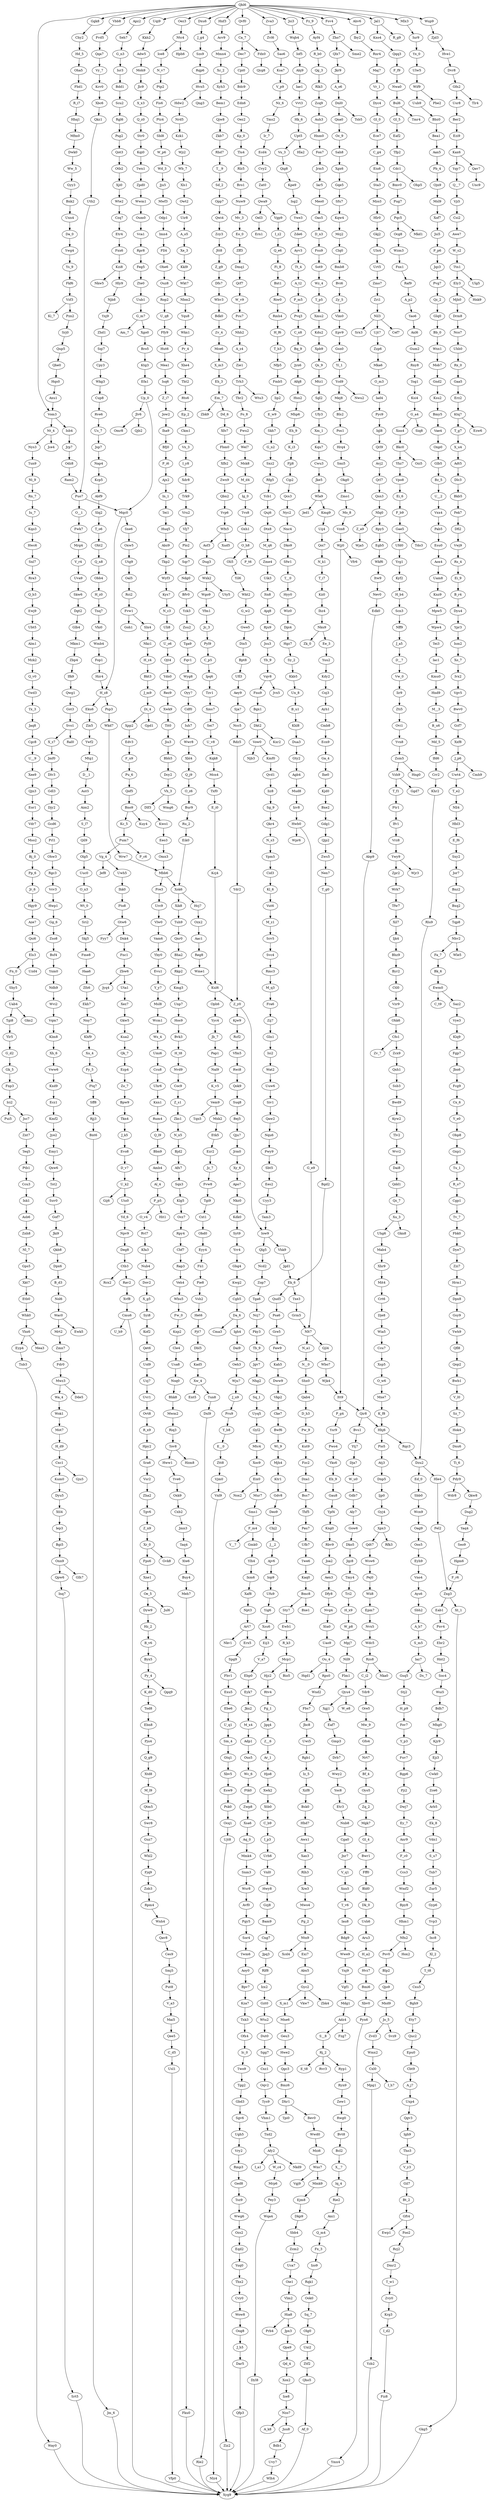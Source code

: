 digraph map {
	Ici2->Pui5;
	P_p5->Hit1;
	Zho7->Sme2;
	Gyc2->Vkw7;
	Fvw1->Goh1;
	Eix0->Nox2;
	Ely3->Hnk9;
	Bkc0->Ozi5;
	Nil3->Cef7;
	Z_a9->Wja5;
	Oel3->Ern1;
	Bno9->Kuy4;
	Ctb3->Rcx2;
	Hia8->Prb4;
	Nlq0->Z_a9;
	Nfn2->Hox2;
	Di_4->Gpd1;
	Rj_2->E_t8;
	Jlv6->Omr8;
	Nt_4->Jce4;
	Fdx0->Qyg8;
	Pum7->P_c6;
	Xpx3->Rfk3;
	Vg_4->Jef8;
	Adz4->Fzg7;
	Wxk2->Uty5;
	Qyu4->W_e8;
	Afy2->Nkd9;
	Jlv6->Qjb2;
	Oe_5->Jul6;
	Rzs8->Nka0;
	Dkt2->Kxr2;
	Up_0->Jlv6;
	Nzo7->A_k8;
	Vqv8->Jvx5;
	Zbw6->Jyq4;
	Zsm5->Hng0;
	Da_6->Cma3;
	Py_4->Qgq9;
	Gft4->Ewp1;
	Ca_7->Fdx0;
	Tov8->Hzm8;
	Mcp1->Bio5;
	Gtw6->Fyy7;
	Svo1->Ral0;
	Cdc1->Ohp5;
	Gfn2->Tlr4;
	Ycd9->Nwu2;
	Vzf3->Ki_7;
	Upt5->Hla2;
	Hwb0->Wpr6;
	Ttn1->Ulg5;
	Ntc4->Hph6;
	Way0->Xyg9;
	Eyp4->Tnb3;
	Etb0->Whk0;
	Xkt7->Etb0;
	Jsc7->Znt7;
	Tgi8->Ylr5;
	Shy5->Uab4;
	Fn_0->Shy5;
	Els3->Fn_0;
	Qsi6->Els3;
	Aze7->Qsi6;
	Jr_6->Hgy9;
	Pp_6->Jr_6;
	Bj_0->Pp_6;
	Mso2->Bj_0;
	Vdr7->Mso2;
	Eor1->Vdr7;
	Qjn3->Eor1;
	Xee9->Qjn3;
	Jaq8->Cgc8;
	Snl7->Rra3;
	Hwc6->Snl7;
	Kqo3->Hwc6;
	Ni_9->Rn_7;
	Axu1->Vom3;
	Hqs0->Axu1;
	Srj0->Qup5;
	Pzn2->Srj0;
	Vzf3->Pzn2;
	Ys_9->Fkf6;
	Uxn4->Da_0;
	Bnk2->Uxn4;
	Gyy3->Bnk2;
	Ww_5->Gyy3;
	Mfm0->Dwk0;
	R_i7->Hhq1;
	Fbd1->R_i7;
	Oha5->Fbd1;
	Qbl6->Ggk8;
	Srt5->Xyg9;
	Inq7->Srt5;
	Qpw6->Inq7;
	Onn9->Qpw6;
	Bgi5->Onn9;
	Iep3->Bgi5;
	Kum0->Dyu5;
	Cxc1->Kum0;
	H_d9->Cxc1;
	Mot7->H_d9;
	Mwz3->Wa_4;
	Mrt2->Zmn7;
	B_d3->Nol6;
	Dpx6->B_d3;
	Qkb8->Dpx6;
	Gof7->Jki9;
	Tst2->Suv0;
	Emy1->Qxw6;
	Jye2->Emy1;
	Kmf2->Jye2;
	Vww6->Kxd9;
	Ndh9->Wvi2;
	Bsf4->Yxm0;
	Hwp1->Gg_6;
	Ohw3->Rgc3;
	Prl1->Ohw3;
	Gdl3->Djy2;
	Jmf0->Dlv3;
	X_z7->Jmf0;
	Svo1->X_z7;
	Gst3->Svo1;
	Qwg1->Gst3;
	Glb4->Mkm1;
	Skw6->Dgt2;
	Uva9->Skw6;
	Fwk7->Mrg4;
	O__1->Fwk7;
	Puo7->O__1;
	Qkz1->Uth2;
	Kcv0->Xbc6;
	Vy_7->Kcv0;
	Vbb8->Fvd5;
	Qbl6->Vbb8;
	Cmu6->Xyg9;
	Xvf8->Cmu6;
	Ctb3->Rav2;
	Deg8->Ctb3;
	Npv9->Deg8;
	Yd_6->Npv9;
	U_k2->Uiu0;
	Evo8->D_v7;
	J_k5->Evo8;
	Tkn4->J_k5;
	Zo_7->Bpw9;
	Ezp4->Zo_7;
	Kua2->Qk_7;
	Xez7->Gkw5;
	Fto8->Gtw6;
	Ihk0->Fto8;
	Vg_4->Uwh5;
	Kc_5->Pum7;
	Qof5->Bno9;
	Pu_6->Qof5;
	Edv3->F_u9;
	Xpp2->Edv3;
	Di_4->Xpp2;
	H_z4->Bkt3;
	Nkz1->H_z4;
	Fvw1->Slx4;
	Rci2->Fvw1;
	Oxw5->Utg9;
	Sxe6->Oxw5;
	Mqc0->Sxe6;
	Efa1->Up_0;
	Ktg3->Efa1;
	Bro5->Ktg3;
	G_m7->Xgo0;
	Feg5->Zte0;
	Vca1->Rpr8;
	Oum0->Vca1;
	Wwm1->Oum0;
	Zpd0->Wwm1;
	Twn1->Zpd0;
	Str0->Kqi0;
	Q_z0->Str0;
	Jlc9->X_x3;
	Moh9->Jlc9;
	Kkh2->Adw5;
	Uqi9->Kkh2;
	Jm_6->Xyg9;
	Rjj3->Bnt6;
	Ftq7->Sff8;
	Fy_5->Ftq7;
	Xu_4->Fy_5;
	Khf9->Xu_4;
	Ekh7->Nny7;
	Haa6->Zfz6;
	Olg5->Uuc0;
	Mtg1->D__1;
	Zix5->Ywf2;
	Eku6->Zix5;
	H_z8->Eku6;
	Hzr4->H_z8;
	Fop1->Hzr4;
	Vhi0->Wmb4;
	Q_n8->Obb4;
	Oht2->Q_n8;
	T_o6->Oht2;
	Slq2->T_o6;
	Nap4->Kcp5;
	Us_7->Jsp7;
	Cpy3->Wkg3;
	Njb8->Yxj9;
	Fxx6->Kzi8;
	Czq7->Etr4;
	Xji0->Wte2;
	Otb2->Xji0;
	Bdd1->Scu2;
	G_n3->Isr3;
	Apz2->Seh7;
	Vfp0->Xyg9;
	C_d5->Usl1;
	Mai5->Qee5;
	Put8->V_a3;
	Ces9->Smj5;
	Qav8->Ces9;
	Wnh4->Qav8;
	Zob3->Rpm4;
	Guz7->Whl2;
	Qtm5->Swr8;
	Q_g9->Xtd8;
	K_d0->Tod8;
	B_v6->Byx5;
	Hz_2->B_v6;
	Dyw9->Hz_2;
	Xne1->Oe_5;
	Xr_0->Fps6;
	Tgv6->Z_n9;
	Vsr2->Zha2;
	Sra6->Vsr2;
	Hpy2->Sra6;
	Uvr1->Ovt8;
	Uzj7->Uvr1;
	Uol9->Uzj7;
	Qet6->Uol9;
	Syi8->Kof2;
	X_g5->Syi8;
	Dov2->X_g5;
	Nub4->Dov2;
	Kfa3->Nub4;
	Rvl7->Kfa3;
	Al_4->P_p5;
	Bbn9->Amb4;
	Rum4->Q_l9;
	Kxn1->Rum4;
	Ccu8->Uhr6;
	Ws_4->Umi6;
	Msl8->Wcm1;
	Y_y7->Msl8;
	Evu1->Y_y7;
	Yby0->Evu1;
	Vlw0->Vam6;
	Urc9->Vlw0;
	Mbb6->Pre3;
	Eeo3->Omx3;
	Vh_3->Dlf3;
	Dcy2->Vh_3;
	Bbh5->Dcy2;
	Jiu3->Bbh5;
	Xwk9->Tit0;
	U_o6->Ojt4;
	Uli8->U_o6;
	Wyf3->Kys7;
	Tkp2->Wyf3;
	Ajx2->In_1;
	P_i6->Ajx2;
	Bfj0->P_i6;
	Iha9->Bfj0;
	Jow2->Iha9;
	Mea1->Isq6;
	Ffy9->Hut6;
	U_q8->Ffy9;
	Rop2->U_q8;
	Ohe6->Ouz8;
	Fll4->Ohe6;
	Odp1->Imn4;
	Mwf3->Odp1;
	Jju5->Mwf3;
	Wd_3->Jju5;
	Sbl8->W_p6;
	Fis6->Ptz4;
	Ptp2->Fis6;
	N_v7->Ptp2;
	Ice8->N_v7;
	Ntc4->Ice8;
	Qbl6->Oez3;
	Meh7->Fku0;
	Buy4->Meh7;
	Cxb2->Jmn3;
	Oxk9->Cxb2;
	Yve6->Oxk9;
	Hww1->Yve6;
	Tov8->Hww1;
	Noq0->Bhk8;
	Usa8->Noq0;
	Cle4->Usa8;
	Fw_0->Kxp2;
	Whu5->Fw_0;
	Veh4->Whu5;
	Ocz7->Rpy4;
	Klg5->Ocz7;
	Bjd2->Afx7;
	Coc9->Z_s1;
	Nvd9->Coc9;
	Hos9->Bvk3;
	Bha2->Rkp2;
	Xok6->Xik8;
	Ru_2->Eik0;
	Bur9->Ru_2;
	O_z6->Bur9;
	Iuh7->Wwr8;
	Cdf0->Iuh7;
	Wyg8->Oyy7;
	Yzk3->Zsu2;
	Bfv0->Yzk3;
	Sqr7->Ndg0;
	Plo2->Sqr7;
	Xdr8->Trk9;
	I_y8->Xdr8;
	Tht2->Rts6;
	Xhe4->Tht2;
	Nbm2->Yqu8;
	Wkt7->Nbm2;
	Kkl9->Wkt7;
	A_o5->Xe_3;
	Owt2->Uir8;
	Wb_7->Xls1;
	Wji2->Wb_7;
	Nrd5->Kzk1;
	Rqp6->Hvn5;
	Qbl6->Dxu6;
	Rle2->Xyg9;
	Xw_4->Tun8;
	Kad5->Xw_4;
	Dbl5->Kad5;
	Pjt7->Dbl5;
	Pie8->Vsh2;
	Fii1->Pie8;
	Eyy4->Fii1;
	Fvw8->Tgi9;
	Jz_7->Fvw8;
	Vem9->Mxk2;
	K_v5->Vem9;
	Nal9->K_v5;
	Pap1->Nal9;
	Yyc4->Jb_7;
	Oph6->Yyc4;
	Kcj4->Kul6;
	Txf0->E_i0;
	Mcn4->Txf0;
	Kqk8->Mcn4;
	Sei7->U_v8;
	Xms7->Sei7;
	Tzv1->Xms7;
	Ipq6->Tzv1;
	Yfm1->Jc_3;
	Wgo9->Yfm1;
	Wxk2->Wgo9;
	Dug3->Wxk2;
	Wfx5->Asf3;
	Qbn2->Yvp6;
	Xfo7->Fbm0;
	Dd_6->Xfo7;
	Eh_3->Em_7;
	Zv_4->Mce6;
	Bdk0->Zv_4;
	Whv3->Bdk0;
	Dfs7->Whv3;
	Z_g9->Dfs7;
	Jtt8->Z_g9;
	Zcy3->Jtt8;
	Qwi4->Zcy3;
	Opp7->Qwi4;
	Sd_2->Opp7;
	T__9->Sd_2;
	Qjw8->Zkb7;
	Bem1->Qjw8;
	Xyh3->Bem1;
	Mmn4->Xc_2;
	Nlz4->Xyg9;
	Ztt8->Vjm0;
	E__0->Ztt8;
	Y_b8->E__0;
	Pru9->Y_b8;
	J_u9->Pru9;
	Wju7->J_u9;
	Dai9->Oeh3;
	Igh4->Dai9;
	Da_6->Igh4;
	Gbg4->Kwg2;
	Syt9->Yrr4;
	Kdk0->Syt9;
	Apo7->Nkz0;
	Xy_6->Apo7;
	Suq8->Bej5;
	Z_y0->Kjw9;
	Rdz5->Ydr2;
	Ncc5->Rdz5;
	Aey9->Sja7;
	Bpt8->Ufl3;
	Dix5->Bpt8;
	Gwe5->Dix5;
	Wkt2->G_w2;
	Yil6->Wkt2;
	Ig_0->Tvs8;
	M_d4->Ig_0;
	Msk8->M_d4;
	Zie1->Trh3;
	A_z4->Zie1;
	Nhh2->A_z4;
	W_v9->Pcu7;
	Zff3->Dmq1;
	Eo_0->Zff3;
	Mv_3->Eo_0;
	Nuw9->Mv_3;
	Rlz5->Bro1;
	Tlu4->Rlz5;
	Bdc9->Edn6;
	Qvf0->Ca_7;
	Ujt8->Ziz2;
	Ocq1->Ujt8;
	Psk0->Ocq1;
	Gtq1->Xbv5;
	Sm_4->Gtq1;
	Ebe6->U_q1;
	Exu5->Ebe6;
	Fhv1->Exu5;
	Erx5->Spg9;
	Art7->Erx5;
	Npt3->Art7;
	Ixm6->Xaf8;
	Gmk0->Ylh4;
	F_m4->Gmk0;
	Eix0->Mur7;
	Uyq5->Gyl2;
	Sq_1->Uyq5;
	Nhg2->Sq_1;
	Jgv7->Nhg2;
	Tb_9->Jgv7;
	Pky3->Tb_9;
	Ncj7->Pky3;
	Tga6->Ncj7;
	Ncd2->Zop7;
	Qlg5->Ncd2;
	Tam3->Iow9;
	Uyy3->Tam3;
	Ees2->Uyy3;
	Sbt5->Ees2;
	Nqu6->Pwy9;
	Siv1->Qaw2;
	Wat2->Uuw6;
	Isi2->Wat2;
	Fra6->Zij7;
	M_q3->Fra6;
	Rmc3->M_q3;
	Svc4->Rmc3;
	M_z1->Scv5;
	Vut6->M_z1;
	Kl_6->Vut6;
	Cid3->Kl_6;
	Ypm5->Cid3;
	Qkr4->N_s3;
	Sg_9->Qkr4;
	Iiz8->Sg_9;
	Qvd1->Iiz8;
	Vow0->Kmf0;
	Dkt2->Vow0;
	Fnu9->Bgx1;
	Vqv8->Fnu9;
	Jsu3->Yb_9;
	Rju9->Jsu3;
	Ajq8->Rju9;
	Rfg5->Ycb1;
	G_n2->Sxz2;
	Skh7->G_n2;
	Iip2->E_w9;
	Fmb5->Iip2;
	Nfp5->Fmb5;
	H_f6->T_b3;
	Rmh4->H_f6;
	Riw0->Rmh4;
	Fi_8->Bxt1;
	Q_e6->Fi_8;
	Ecd4->Cvy2;
	Ksa7->V_p9;
	Qbl6->Zva3;
	J_h5->Dar5;
	Wow8->Oog8;
	Cvy0->Wow8;
	Thx2->Cvy0;
	Yuq0->Thx2;
	Wwg6->Ozs2;
	Rmp3->Ged8;
	Ugh5->Vry2;
	Tgg2->Gbd3;
	Ic_0->Two9;
	Kza7->Txk3;
	Avf0->Pgy5;
	Wsr8->Avf0;
	Snm3->Wsr8;
	Ous5->Wc_6;
	M_x4->Adp1;
	Eyk7->Jku2;
	Xsu6->Eij3;
	Ajv6->Iop9;
	J__2->Ajv6;
	Ktr1->Gdv8;
	Cke7->Bwf6;
	Kah5->Dww9;
	Gre5->Faw9;
	Psa6->Gre5;
	Ek_6->Qud5;
	T_g0->Bgd2;
	Nen7->T_g0;
	Zws5->Nen7;
	Ecn9->Ga_4;
	Cmb8->Ecn9;
	Ayh1->Cmb8;
	Kdy2->Coj3;
	Nku9->Ee_3;
	Uij4->Qoi7;
	Kmg9->Uij4;
	Wla9->Kmg9;
	Cwu3->Jke5;
	Xm_1->Kqu7;
	Sgl2->Ufy3;
	Xpb9->Qs_9;
	Wz_4->T_p5;
	Sot9->Wz_4;
	Jrm5->Iar5;
	Fon7->Jrm5;
	Qg_3->Rlk3;
	R_b0->Qg_3;
	Qbl6->Fz_9;
	Dyl8->Xyg9;
	Mrp6->Pey3;
	W_c4->Mrp6;
	Oqv2->Tys9;
	Cxz1->Oqv2;
	Dut0->Sgg7;
	Wtu2->Dut0;
	Gzt0->Wtu2;
	Izx2->Gzt0;
	Urh6->Vnl0;
	I_p3->Urh6;
	C_b9->I_p3;
	Xtb0->C_b9;
	Z__6->Ar_1;
	Jgq4->Z__6;
	Mcp1->Hjz2;
	R_k3->Mcp1;
	Sty7->Ewb1;
	Kaq0->Bmc8;
	Ufb7->Twe6;
	Thf5->Pau7;
	Bss7->Thf5;
	Dza1->Bss7;
	Fzc2->Dza1;
	Pw_9->Kut9;
	Qab4->D_h3;
	Shx0->Qab4;
	N__0->Shx0;
	N_a1->N__0;
	G_e9->Nlt7;
	Izv8->Hwb0;
	Agb4->Mud8;
	Gty2->Agb4;
	Khl8->Dua3;
	B_u1->Khl8;
	Kkb5->Un_8;
	Dpi4->Hgz7;
	Hyy0->Wiz0;
	T__0->Hyy0;
	Sfw1->T__0;
	Nyc2->Nnc4;
	Cip2->Qcs3;
	Pjj8->Cip2;
	K_i3->Pjj8;
	Bq_9->Jyn6;
	Pvq3->C_x8;
	Tt_4->A_t2;
	Ayv3->Tt_4;
	Zde6->Ayv3;
	Ywe3->Zde6;
	Upt5->Vu_3;
	Hk_6->Upt5;
	Vvt3->Hk_6;
	Jsi3->Wqb4;
	Wlh4->Xyg9;
	Uvy7->Wlh4;
	Bdb1->Uvy7;
	Juu8->Bdb1;
	Ize8->Nzo7;
	Xox2->Ize8;
	Qpa9->Qd_4;
	Uca7->Oie1;
	Ejm8->Dkp9;
	Wns7->Mmk9;
	Mzi6->Wns7;
	Dhr1->Bev0;
	Qgc3->Bmz6;
	Hwe2->Qgc3;
	Abx5->Gyc2;
	Exi7->Abx5;
	Pg_2->Ntn9;
	Mwo4->Pg_2;
	Awx1->Xax3;
	Bsk0->Hhd7;
	Iz_5->Xzf8;
	Uwi5->Rgb1;
	Jbc8->Uwi5;
	Fbs7->Jbc8;
	Rps0->Wnd2;
	Ou_4->Rps0;
	Uao9->Ou_4;
	Xta0->Uao9;
	Dfy8->Nvg4;
	Joa2->Aen3;
	Rbv9->Joa2;
	Ypf4->Kng0;
	Gau8->Ypf4;
	Eb_9->Gau8;
	Ysr9->Pwo4;
	P_g4->Ysr9;
	Itt9->P_g4;
	Wjj0->Itt9;
	Vzn8->Wjj0;
	Zmo1->Mo_8;
	Okg0->Zmo1;
	Hrq4->Smi5;
	Bls2->Pos1;
	Ycd9->Mej8;
	Vlm0->Epv9;
	Bmb8->Bvi6;
	Gqe5->Sfu7;
	Xgx6->Gqe5;
	Oc_9->Sah8;
	Qna0->Oc_9;
	Dnl0->Qna0;
	A_o6->Dnl0;
	Jkr9->A_o6;
	Qlx7->Jkr9;
	Zho7->Qlx7;
	Fsv4->Zho7;
	Qbl6->Fsv4;
	Af_0->Xyg9;
	Olg0->Uxi2;
	Sq_7->Olg0;
	Ook0->Sq_7;
	Q_m4->Fx_3;
	Rie2->Ani1;
	X__7->Iq_4;
	Bcl2->X__7;
	Rwg0->Bvt8;
	Ryn9->Zew1;
	Ryp1->Ryn9;
	Rj_2->Ryp1;
	S__8->Rj_2;
	Mdg1->Adz4;
	Ynj9->Vgf1;
	Bdg9->Wwe9;
	Jnr7->V_q1;
	Etr3->Nnb8;
	Yoc8->Etr3;
	Xgj1->Eaf7;
	Nil9->Flm1;
	Mpj7->Nil9;
	Tmy4->Tri2;
	Jqc8->Tmy4;
	Dko5->Jqc8;
	Gow6->Dko5;
	Aly7->Gow6;
	Gdb7->Aly7;
	Dja7->W_u0;
	Qir8->Bvs1;
	Edk0->Abp9;
	Nev0->Edk0;
	Itw9->Nev0;
	Wkf6->Itw9;
	Rpy5->Egb5;
	Nlq0->Rpy5;
	Qrl7->Qsn3;
	Avj2->Qrl7;
	Qrl9->Avj2;
	Iql8->Qrl9;
	Pyc9->Iql8;
	Iad4->Pyc9;
	O_m3->Iad4;
	Mka6->O_m3;
	Zzp6->Mka6;
	Nil3->Ujt7;
	Zri1->Nil3;
	Urt5->Zmo7;
	Gkj2->Ulx4;
	Hlr0->Gkj2;
	Sta3->Mzo3;
	C_g4->Eiu6;
	Ece7->C_g4;
	Gl_0->Ece7;
	Dyc4->Gl_0;
	Rnr4->Maj7;
	Iby2->Rnr4;
	Ahv6->Iby2;
	Ymx4->Xyg9;
	Hvz7->Bmi6;
	H_a2->Hvz7;
	Ush6->Aru3;
	Nrt7->Bf_4;
	Gfo4->Nrt7;
	Ydr8->Ore5;
	Rzs8->C_i2;
	Wdc5->Rzs8;
	Nvx5->Wdc5;
	Wii8->Epm7;
	Pej0->Wii8;
	Xpx3->Qdt7;
	Gyj4->Xpx3;
	Dnp5->Ijp0;
	Pio5->Atj3;
	Hhj6->Pio5;
	Mxe7->K_f8;
	Mit4->Crt6;
	Mab4->Xhr9;
	Qdd1->Qz_7;
	Wvr2->Dai8;
	Bwd9->Kyw2;
	Ssb3->Bwd9;
	Cfo1->Zcx9;
	Vzr9->Ohk6;
	Byr2->Ctl0;
	Ijk4->Bhz9;
	Xil7->Ijk4;
	Tfw7->Xil7;
	Wrk7->Tfw7;
	Zpr2->Wrk7;
	Ywy9->Zpr2;
	Vrz8->Ywy9;
	Ftr1->Ifv1;
	T_f1->Ftr1;
	Vzh9->T_f1;
	Zsm5->Vzh9;
	Yvn8->Zsm5;
	Zti5->Ovi1;
	Vw_0->Iir9;
	D__7->Vw_0;
	Scn3->Nff9;
	H_b4->Scn3;
	Kyf2->H_b4;
	Yrg1->Kyf2;
	Yhz7->Vpo8;
	Bkc0->Yhz7;
	Xnn4->Bkc0;
	Tog1->Ksi4;
	Rny8->Tog1;
	Axl6->Gum2;
	A_p2->Yao6;
	Pqc5->Ocg8;
	Pug7->Pqc5;
	Bmv0->Pug7;
	Cdc1->Bmv0;
	Tfp2->Cdc1;
	Eaf2->Tfp2;
	Gl_5->Eaf2;
	Kxo4->Qqq3;
	Qbl6->Jal1;
	Mpg1->Yzb2;
	Cxl0->Mpg1;
	Wmx2->Cxl0;
	Mxd9->Jo_5;
	Qjo9->Mxd9;
	Psv0->Blp2;
	Nfn2->Psv0;
	Hhm1->Nfn2;
	Bpy8->Hhm1;
	Ccs3->Wmf2;
	F_c0->Ccs3;
	Ey_7->Anr9;
	Fuv7->Bgp6;
	Y_p3->Fuv7;
	H_p9->Fov7;
	Stj2->H_p9;
	Iaz7->Gsq5;
	Sbh2->A_b7;
	Eyh9->Vno4;
	Oos5->Eyh9;
	Oag9->Oos5;
	Wcn9->Oag9;
	Khr2->Rlu9;
	Crr2->Khr2;
	Hnd9->M__3;
	Kmu0->Hnd9;
	Iac1->Kmu0;
	Mpw5->Wpw4;
	Knz9->Mpw5;
	Uam8->Knz9;
	Aox4->Uam8;
	Esu0->Aox4;
	Pab5->Esu0;
	Vxx4->Pab5;
	Bz_5->U__2;
	Glb5->Bz_5;
	Bmy5->Vae4;
	Ksu2->Bmy5;
	Gnd2->Ksu2;
	Wxx1->Mob7;
	Pvg7->Qz_2;
	Jqz3->Pvg7;
	Msl9->Xof7;
	Pb_4->Ojn9;
	Bbz0->Bea1;
	Wif9->Uub9;
	Qbl6->Mlx3;
	Fiz8->Xyg9;
	T_w1->Zvy0;
	Dmr2->T_w1;
	Foo2->Rcj2;
	Bt_2->Gft4;
	Gil7->Bt_2;
	V_y3->Gil7;
	Qgv3->Igh9;
	Uxp4->Qgv3;
	A_j7->Uxp4;
	Epu0->Cbt9;
	T_t8->Cxu5;
	Xl_2->T_t8;
	Gyp6->Yvp3;
	Txb7->Zur5;
	Arb5->Ek_8;
	Cwk0->Zce6;
	Eji3->Cwk0;
	Kjy9->Eji3;
	Soc4->Wui5;
	Hnt2->Soc4;
	Ebr2->Hnt2;
	Eab1->Pnv4;
	F_r6->Zxg3;
	Hgm6->F_r6;
	Seo9->Hgm6;
	Yaq4->Seo9;
	Qkw8->Dsg2;
	Ti_6->Pdy9;
	Dnu6->Ti_6;
	Ywh9->Qfl8;
	Gsy9->Ywh9;
	Dye7->Zzi7;
	Fbk0->Dye7;
	Cgp1->Tv_7;
	R_o7->Cgp1;
	Gxp1->Tu_1;
	Y_e0->Obp8;
	Cx_6->Y_e0;
	Fcg9->Cx_6;
	Bk_6->Ewm0;
	Fa_7->Bk_6;
	Nhv2->Fa_7;
	Tqp8->Nhv2;
	Bxq2->Tqp8;
	Bnz2->Bxq2;
	Sxy2->Jor7;
	E_f6->Sxy2;
	Hbl3->E_f6;
	J_p6->Uwt4;
	Xxf8->J_p6;
	Gcf7->Xxf8;
	Vgv5->Bwv0;
	Ism2->Xo_7;
	Ypr3->Ism2;
	Ei_9->B_r4;
	Dfi2->Vwj9;
	Fek7->Dfi2;
	Bkb5->Fek7;
	Adt5->Dlc3;
	Ktq7->T_g7;
	Gaa5->Erz2;
	Nco7->Uhh0;
	Drm8->Nco7;
	Mjh0->Drm8;
	Ely3->Mjh0;
	Ttn1->Ely3;
	W_s2->Ttn1;
	Awe7->W_s2;
	Csi2->Awe7;
	Vji5->Csi2;
	Q__7->Vji5;
	Yqy7->Q__7;
	Kax6->Yqy7;
	Usr8->Ber2;
	Dvr8->Gfn2;
	Zjd3->Hve1;
	Qbl6->Wup9;
	Fel2->Zxg3;
	Dzu2->Hle4;
	Hhj6->Rqc3;
	Qir8->Hhj6;
	Itt9->Qir8;
	Wjk4->Itt9;
	Wbo7->Wjk4;
	Gjl4->Wbo7;
	Nlt7->Gjl4;
	Grm5->Nlt7;
	Z_y0->Iow9;
	Mbb6->Xok6;
	Psp3->Wkd7;
	Mqc0->H_z8;
	Ram2->Puo7;
	Jrp7->Odz8;
	Isb4->Jrp7;
	Vom3->Isb4;
	Qbl6->Vom3;
	Odz8->Ram2;
	Puo7->Mqc0;
	H_z8->Psp3;
	Wkd7->Wrw7;
	Wrw7->Mbb6;
	Xok6->Hcj7;
	Hcj7->Ozx2;
	Ozx2->Aac1;
	Aac1->Reg8;
	Reg8->Wme1;
	Wme1->Kul6;
	Kul6->Z_y0;
	Iow9->Vhk9;
	Vhk9->Jgd1;
	Jgd1->Ek_6;
	Ek_6->Txe3;
	Txe3->Grm5;
	Rqc3->Dzu2;
	Hle4->Fel2;
	Zxg3->Xt_1;
	Xt_1->Gkg5;
	Gkg5->Xyg9;
	Wup9->Zjd3;
	Hve1->Dvr8;
	Gfn2->Usr8;
	Ber2->Ezi9;
	Ezi9->Kax6;
	Uhh0->Rx_0;
	Rx_0->Gaa5;
	Erz2->Ktq7;
	T_g7->X_u4;
	X_u4->Adt5;
	Dlc3->Bkb5;
	Vwj9->Rs_4;
	Rs_4->Ei_9;
	B_r4->Dyu4;
	Dyu4->Ypr3;
	Xo_7->Ivx2;
	Ivx2->Vgv5;
	Bwv0->Gcf7;
	Uwt4->T_e2;
	T_e2->Nll4;
	Nll4->Hbl3;
	Jor7->Bnz2;
	Ewm0->Saz2;
	Saz2->Vye3;
	Vye3->Klq9;
	Klq9->Fgp7;
	Fgp7->Jbn6;
	Jbn6->Fcg9;
	Obp8->Gxp1;
	Tu_1->R_o7;
	Tv_7->Fbk0;
	Zzi7->Hrm1;
	Hrm1->Dpx8;
	Dpx8->Gsy9;
	Qfl8->Qop2;
	Qop2->Bwb1;
	Bwb1->V_l0;
	V_l0->Sz_7;
	Sz_7->Hok4;
	Hok4->Dnu6;
	Pdy9->Qkw8;
	Dsg2->Yaq4;
	Zxg3->Eab1;
	Pnv4->Ebr2;
	Wui5->Bdh7;
	Bdh7->Mhg0;
	Mhg0->Kjy9;
	Zce6->Arb5;
	Ek_8->Vdn1;
	Vdn1->S_u7;
	S_u7->Txb7;
	Zur5->Gyp6;
	Yvp3->Ixc8;
	Ixc8->Xl_2;
	Cxu5->Bgh9;
	Bgh9->Ety7;
	Ety7->Quc2;
	Quc2->Epu0;
	Cbt9->A_j7;
	Igh9->Tho3;
	Tho3->V_y3;
	Gft4->Foo2;
	Rcj2->Dmr2;
	Zvy0->Krg3;
	Krg3->I_d2;
	I_d2->Fiz8;
	Mlx3->Iur9;
	Iur9->Yx_0;
	Yx_0->Ulw5;
	Ulw5->Wif9;
	Uub9->Bbz0;
	Bea1->Aax5;
	Aax5->Pb_4;
	Ojn9->Msl9;
	Xof7->Jsi5;
	Jsi5->P_p6;
	P_p6->Jqz3;
	Qz_2->Glq0;
	Glq0->Bb_0;
	Bb_0->Wxx1;
	Mob7->Gnd2;
	Vae4->Onp0;
	Onp0->Glb5;
	U__2->Vxx4;
	Wpw4->Tei3;
	Tei3->Iac1;
	M__3->B_u6;
	B_u6->Md_5;
	Md_5->Ifd6;
	Ifd6->Crr2;
	Rlu9->Dzu2;
	Dzu2->Ed_0;
	Ed_0->Sbb0;
	Sbb0->Wcn9;
	Vno4->Ays6;
	Ays6->Sbh2;
	A_b7->S_m5;
	S_m5->Iaz7;
	Gsq5->Stj2;
	Fov7->Y_p3;
	Bgp6->Pji2;
	Pji2->Dwj7;
	Dwj7->Ey_7;
	Anr9->F_c0;
	Wmf2->Bpy8;
	Blp2->Qjo9;
	Jo_5->Zvd3;
	Zvd3->Wmx2;
	Yzb2->Xyg9;
	Jal1->Kxo4;
	Qqq3->F_f9;
	F_f9->Nwa0;
	Nwa0->Bul6;
	Bul6->Gl_5;
	Ocg8->Wzm3;
	Wzm3->Fnx1;
	Fnx1->Raf9;
	Raf9->A_p2;
	Yao6->Axl6;
	Gum2->Rny8;
	Ksi4->G_a4;
	G_a4->Xnn4;
	Vpo8->Ei_6;
	Ei_6->F_b9;
	F_b9->Gae5;
	Gae5->Ufd0;
	Ufd0->Yrg1;
	Nff9->J_a5;
	J_a5->D__7;
	Iir9->Zti5;
	Ovi1->Yvn8;
	Ifv1->Vrz8;
	Bhz9->Byr2;
	Ctl0->Vzr9;
	Ohk6->Cfo1;
	Zcx9->Qxh1;
	Qxh1->Ssb3;
	Kyw2->Tlv2;
	Tlv2->Wvr2;
	Dai8->Qdd1;
	Qz_7->Xu_3;
	Xu_3->Uhg6;
	Uhg6->Mab4;
	Xhr9->Mit4;
	Crt6->Dje8;
	Dje8->Wia5;
	Wia5->Ccu7;
	Ccu7->Xsp5;
	Xsp5->O_w6;
	O_w6->Mxe7;
	K_f8->Hhj6;
	Atj3->Dnp5;
	Ijp0->Gyj4;
	Qdt7->Wsw6;
	Wsw6->Pej0;
	Epm7->Nvx5;
	C_i2->Ydr8;
	Ore5->Mw_9;
	Mw_9->Gfo4;
	Bf_4->Oyo5;
	Oyo5->Zq_2;
	Zq_2->Mgk7;
	Mgk7->Gl_4;
	Gl_4->Bwr1;
	Bwr1->Fff0;
	Fff0->Bld0;
	Bld0->Dk_0;
	Dk_0->Ush6;
	Aru3->H_a2;
	Bmi6->Xbv0;
	Xbv0->Pyn6;
	Pyn6->Ymx4;
	Qbl6->Ahv6;
	Maj7->Vr_1;
	Vr_1->Dyc4;
	Eiu6->Sta3;
	Mzo3->Hlr0;
	Ulx4->Urt5;
	Zmo7->Zri1;
	Ujt7->Zzp6;
	Qsn3->Nlq0;
	Egb5->Wkf6;
	Abp9->Qir8;
	Bvs1->Ytj7;
	Ytj7->Dja7;
	W_u0->Gdb7;
	Tri2->H_x9;
	H_x9->W_p8;
	W_p8->Mpj7;
	Flm1->Qyu4;
	Qyu4->Xgj1;
	Eaf7->Gmp3;
	Gmp3->Drb7;
	Drb7->Wwy2;
	Wwy2->Yoc8;
	Nnb8->Cga0;
	Cga0->Jnr7;
	V_q1->Xxn5;
	Xxn5->T_v6;
	T_v6->Iau8;
	Iau8->Bdg9;
	Wwe9->Ynj9;
	Vgf1->Mdg1;
	Adz4->S__8;
	Zew1->Rwg0;
	Bvt8->Bcl2;
	Iq_4->Rie2;
	Ani1->Q_m4;
	Fx_3->Izo9;
	Izo9->Rqk1;
	Rqk1->Ook0;
	Uxi2->Ztf2;
	Ztf2->Qho5;
	Qho5->Af_0;
	Sah8->Xgx6;
	Sfu7->Kqw4;
	Kqw4->Mcj2;
	Mcj2->Clq0;
	Clq0->Bmb8;
	Bvi6->Zy_5;
	Zy_5->Vlm0;
	Epv9->Gsn0;
	Gsn0->Yi_1;
	Yi_1->Ycd9;
	Mej8->Bls2;
	Pos1->Hrq4;
	Smi5->Okg0;
	Mo_8->Vzn8;
	Pwo4->Yks6;
	Yks6->Eb_9;
	Kng0->Rbv9;
	Aen3->Dfy8;
	Nvg4->Xta0;
	Wnd2->Fbs7;
	Rgb1->Iz_5;
	Xzf8->Bsk0;
	Hhd7->Awx1;
	Xax3->Rlh3;
	Rlh3->Xre3;
	Xre3->Mwo4;
	Ntn9->Exi7;
	Gyc2->X_m1;
	X_m1->Mne6;
	Mne6->Geu3;
	Geu3->Hwe2;
	Bmz6->Dhr1;
	Bev0->Wwd0;
	Wwd0->Mzi6;
	Mmk9->Ejm8;
	Dkp9->Sbb4;
	Sbb4->Zcm2;
	Zcm2->Uca7;
	Oie1->Vlm2;
	Vlm2->Hia8;
	Hia8->Jpx3;
	Jpx3->Qpa9;
	Qd_4->Xox2;
	Nzo7->Juu8;
	Qbl6->Jsi3;
	Wqb4->Iof5;
	Iof5->Abj9;
	Abj9->Iae1;
	Iae1->Vvt3;
	Vu_3->Qig8;
	Qig8->Kpe9;
	Kpe9->Isg2;
	Isg2->Ywe3;
	A_t2->P_m5;
	P_m5->Pvq3;
	C_x8->Bq_9;
	Jyn6->Afq8;
	Afq8->Hsn2;
	Hsn2->Mhp6;
	Mhp6->Eh_9;
	Eh_9->K_i3;
	Qcs3->Nyc2;
	Nnc4->Dko9;
	Dko9->Sfw1;
	Wiz0->Dpi4;
	Hgz7->Sy_2;
	Sy_2->Kkb5;
	Un_8->B_u1;
	Dua3->Gty2;
	Mud8->Izv8;
	Hwb0->G_e9;
	Nlt7->N_a1;
	D_h3->Pw_9;
	Kut9->Fzc2;
	Pau7->Ufb7;
	Twe6->Kaq0;
	Bmc8->Sty7;
	Ewb1->R_k3;
	Hjz2->Rtv4;
	Rtv4->Fg_1;
	Fg_1->Jgq4;
	Ar_1->Hjo8;
	Hjo8->Xwk2;
	Xwk2->Xtb0;
	Vnl0->Hwy8;
	Hwy8->Gzj8;
	Gzj8->Bam9;
	Bam9->Cng7;
	Cng7->Jpq3;
	Jpq3->Rlf8;
	Rlf8->Izx2;
	Sgg7->Cxz1;
	Tys9->Vhm1;
	Vhm1->Txd2;
	Txd2->Afy2;
	Afy2->W_c4;
	Pey3->Wqa4;
	Wqa4->Dyl8;
	Fz_9->Ayf4;
	Ayf4->R_b0;
	Rlk3->Zcq9;
	Zcq9->Auh3;
	Auh3->Hnm0;
	Hnm0->Fon7;
	Iar5->Meo0;
	Meo0->Oas5;
	Oas5->D_n3;
	D_n3->Fsu9;
	Fsu9->Sot9;
	T_p5->Xmu2;
	Xmu2->Kdu2;
	Kdu2->Xpb9;
	Qs_9->Mtz1;
	Mtz1->Sgl2;
	Ufy3->Xm_1;
	Kqu7->Cwu3;
	Jke5->Wla9;
	Qoi7->N_k1;
	N_k1->T_i7;
	T_i7->Kii0;
	Kii0->Ihz4;
	Ihz4->Nku9;
	Ee_3->Yuu2;
	Yuu2->Kdy2;
	Coj3->Ayh1;
	Ga_4->Ihe0;
	Ihe0->Kjd0;
	Kjd0->Bxe2;
	Bxe2->Gdg1;
	Gdg1->Qjp2;
	Qjp2->Zws5;
	Bgd2->Ek_6;
	Qud5->Psa6;
	Faw9->Kah5;
	Dww9->Vkp2;
	Vkp2->Cke7;
	Bwf6->Wi_9;
	Wi_9->Mjh4;
	Mjh4->Ktr1;
	Gdv8->Deo9;
	Deo9->Cbj2;
	Cbj2->J__2;
	Iop9->Ufu9;
	Ufu9->Yig6;
	Yig6->Xsu6;
	Eij3->V_a7;
	V_a7->Ebp0;
	Ebp0->Eyk7;
	Jku2->M_x4;
	Adp1->Ous5;
	Wc_6->Ftk0;
	Ftk0->Zwp8;
	Zwp8->Xsa6;
	Xsa6->Aq_0;
	Aq_0->Mmk4;
	Mmk4->Snm3;
	Pgy5->Sor4;
	Sor4->Twm6;
	Twm6->Aoy0;
	Aoy0->Bpv7;
	Bpv7->Kza7;
	Txk3->Ofx4;
	Ofx4->Ic_0;
	Two9->Tgg2;
	Gbd3->Sgv6;
	Sgv6->Ugh5;
	Vry2->Rmp3;
	Ged8->Tsz9;
	Tsz9->Wwg6;
	Ozs2->Eqd2;
	Eqd2->Yuq0;
	Oog8->J_h5;
	Dar5->Qfp3;
	Qfp3->Xyg9;
	Zva3->Zvl6;
	Zvl6->Sao6;
	Sao6->Ksa7;
	V_p9->Nz_6;
	Nz_6->Tms2;
	Tms2->Ir_7;
	Ir_7->Ecd4;
	Cvy2->Zat0;
	Zat0->Qwa9;
	Qwa9->Vgp9;
	Vgp9->I_z2;
	I_z2->Q_e6;
	Bxt1->Riw0;
	T_b3->Nfp5;
	E_w9->Skh7;
	Sxz2->Rfg5;
	Ycb1->Quj6;
	Quj6->Dtx8;
	Dtx8->M_q6;
	M_q6->Zme4;
	Zme4->Uik3;
	Uik3->Itn8;
	Itn8->Ajq8;
	Yb_9->Vqv8;
	Bgx1->Dkt2;
	Kmf0->Qvd1;
	N_s3->Ypm5;
	Scv5->Svc4;
	Zij7->Gln1;
	Gln1->Isi2;
	Uuw6->Siv1;
	Qaw2->Nqu6;
	Pwy9->Sbt5;
	Iow9->Qlg5;
	Zop7->Tga6;
	Gyl2->Mtc4;
	Mtc4->Xoc9;
	Xoc9->Eix0;
	Mur7->Sms1;
	Sms1->F_m4;
	Ylh4->Ixm6;
	Xaf8->Npt3;
	Spg9->Fhv1;
	U_q1->Sm_4;
	Xbv5->Esw9;
	Esw9->Psk0;
	Ziz2->Xyg9;
	Qbl6->Qvf0;
	Ca_7->Dec7;
	Dec7->Cpi0;
	Cpi0->Bdc9;
	Edn6->Oez2;
	Oez2->Kp_0;
	Kp_0->Tlu4;
	Bro1->Nuw9;
	Dmq1->Qrf7;
	Qrf7->W_v9;
	Pcu7->Nhh2;
	Trh3->Tbr2;
	Tbr2->Fo_8;
	Fo_8->Fwu2;
	Fwu2->Wel7;
	Wel7->Msk8;
	Tvs8->Gxh1;
	Gxh1->O_h8;
	O_h8->Oli5;
	Oli5->Yil6;
	G_w2->Gwe5;
	Ufl3->Aey9;
	Sja7->Ncc5;
	Ydr2->Z_y0;
	Kjw9->Rcf2;
	Rcf2->Vfm5;
	Vfm5->Rwi8;
	Rwi8->Qok9;
	Qok9->Suq8;
	Bej5->Qju7;
	Qju7->Jrm0;
	Jrm0->Xy_6;
	Nkz0->Kdk0;
	Yrr4->Gbg4;
	Kwg2->Cgb5;
	Cgb5->Da_6;
	Oeh3->Wju7;
	Vjm0->Vnl9;
	Vnl9->Nlz4;
	Qbl6->Hnf3;
	Hnf3->Acv9;
	Acv9->Mmn4;
	Xc_2->Xyh3;
	Zkb7->Rhd7;
	Rhd7->T__9;
	Mce6->X_m3;
	X_m3->Eh_3;
	Em_7->Dd_6;
	Fbm0->Xfb2;
	Xfb2->Zwx9;
	Zwx9->Qbn2;
	Yvp6->Wfx5;
	Asf3->Dug3;
	Jc_3->Pyl9;
	Pyl9->C_p5;
	C_p5->Ipq6;
	U_v8->Kqk8;
	E_i0->Kcj4;
	Kul6->Oph6;
	Jb_7->Pap1;
	Mxk2->Etk5;
	Etk5->Ezr2;
	Ezr2->Jz_7;
	Tgi9->Cxt1;
	Cxt1->Obd0;
	Obd0->Eyy4;
	Vsh2->Het6;
	Het6->Pjt7;
	Tun8->Dxl9;
	Dxl9->Rle2;
	Dxu6->J_g4;
	J_g4->Szs9;
	Szs9->Rqp6;
	Hvn5->Hdw2;
	Hdw2->Nrd5;
	Kzk1->Wji2;
	Xls1->Owt2;
	Uir8->A_o5;
	Xe_3->Kkl9;
	Yqu8->Wkx1;
	Wkx1->Pr_4;
	Pr_4->Xhe4;
	Rts6->Ep_2;
	Ep_2->Ckm1;
	Ckm1->Vx_3;
	Vx_3->I_y8;
	Trk9->Vru2;
	Vru2->Vlj7;
	Vlj7->Plo2;
	Ndg0->Bfv0;
	Zsu2->Tga9;
	Tga9->Fqv1;
	Fqv1->Wyg8;
	Oyy7->Cdf0;
	Wwr8->Xbl4;
	Xbl4->Q_j9;
	Q_j9->O_z6;
	Eik0->Xok6;
	Xik8->Tuh9;
	Tuh9->Qnr0;
	Qnr0->Bha2;
	Rkp2->Kmg3;
	Kmg3->Unp7;
	Unp7->Hos9;
	Bvk3->H_t8;
	H_t8->Nvd9;
	Z_s1->Zks1;
	Zks1->N_x5;
	N_x5->Bjd2;
	Afx7->Sqx3;
	Sqx3->Klg5;
	Rpy4->Cbf7;
	Cbf7->Rap3;
	Rap3->Veh4;
	Kxp2->Cle4;
	Bhk8->Mwm2;
	Mwm2->Riq3;
	Riq3->Tov8;
	Jmn3->Taq4;
	Taq4->Xte6;
	Xte6->Buy4;
	Fku0->Xyg9;
	Oez3->Ntc4;
	Ptz4->Sbl8;
	W_p6->Wd_3;
	Imn4->Fll4;
	Ouz8->Rop2;
	Hut6->Mea1;
	Isq6->Z_i7;
	Z_i7->Jow2;
	In_1->Tei1;
	Tei1->Huq5;
	Huq5->Abz9;
	Abz9->Tkp2;
	Kys7->N_c3;
	N_c3->Uli8;
	Ojt4->Ydn0;
	Ydn0->Rez9;
	Rez9->Xwk9;
	Tit0->Jiu3;
	Dlf3->Kwo1;
	Kwo1->Eeo3;
	Omx3->Mbb6;
	Pre3->Urc9;
	Vam6->Yby0;
	Wcm1->Ws_4;
	Umi6->Ccu8;
	Uhr6->Kxn1;
	Q_l9->Bbn9;
	Amb4->Al_4;
	P_p5->O_v4;
	O_v4->Rvl7;
	Kof2->Qet6;
	Ovt8->R_x9;
	R_x9->Hpy2;
	Zha2->Tgv6;
	Z_n9->Xr_0;
	Fps6->Xne1;
	Oe_5->Dyw9;
	Byx5->Py_4;
	Py_4->K_d0;
	Tod8->Ebn8;
	Ebn8->Pju4;
	Pju4->Q_g9;
	Xtd8->M_l9;
	M_l9->Qtm5;
	Swr8->Guz7;
	Whl2->Fjq9;
	Fjq9->Zob3;
	Rpm4->Wnh4;
	Smj5->Put8;
	V_a3->Mai5;
	Qee5->C_d5;
	Usl1->Vfp0;
	Qbl6->Apz2;
	Seh7->G_n3;
	Isr3->Bdd1;
	Scu2->Rgl6;
	Rgl6->Psg2;
	Psg2->Qot3;
	Qot3->Otb2;
	Wte2->Czq7;
	Etr4->Fxx6;
	Kzi8->Hly9;
	Hly9->Njb8;
	Yxj9->Zhd1;
	Zhd1->Sqi7;
	Sqi7->Cpy3;
	Wkg3->Cup8;
	Cup8->Rve6;
	Rve6->Us_7;
	Jsp7->Nap4;
	Kcp5->Abf9;
	Abf9->Slq2;
	Obb4->H_z0;
	H_z0->Tnq7;
	Tnq7->Vhi0;
	Wmb4->Fop1;
	Ywf2->Mtg1;
	D__1->Aut5;
	Aut5->Aim2;
	Aim2->S_l7;
	S_l7->Qil9;
	Qil9->Olg5;
	Uuc0->O_n3;
	O_n3->Wt_0;
	Wt_0->Sri2;
	Sri2->Skj5;
	Skj5->Fme8;
	Fme8->Haa6;
	Zfz6->Ekh7;
	Nny7->Khf9;
	Sff8->Rjj3;
	Bnt6->Jm_6;
	Qbl6->Uqi9;
	Adw5->Moh9;
	X_x3->Q_z0;
	Kqi0->Twn1;
	Rpr8->Feg5;
	Zte0->Uub1;
	Uub1->G_m7;
	Xgo0->Bro5;
	Up_0->Mqc0;
	Utg9->Oal5;
	Oal5->Rci2;
	Slx4->Nkz1;
	Bkt3->J_m9;
	J_m9->Di_4;
	F_u9->Pu_6;
	Bno9->Kc_5;
	Pum7->Vg_4;
	Uwh5->Ihk0;
	Gtw6->Dnk4;
	Dnk4->Fnc1;
	Fnc1->Zbw6;
	Zbw6->Uta1;
	Uta1->Xez7;
	Gkw5->Kua2;
	Qk_7->Ezp4;
	Bpw9->Tkn4;
	D_v7->U_k2;
	Uiu0->Yd_6;
	Rav2->Xvf8;
	Fvd5->Qqa7;
	Qqa7->Vy_7;
	Xbc6->Qkz1;
	Uth2->Puo7;
	Mrg4->V_r4;
	V_r4->Uva9;
	Dgt2->Glb4;
	Mkm1->Zbp4;
	Zbp4->Ifk9;
	Ifk9->Qwg1;
	Dlv3->Gdl3;
	Djy2->Gcd6;
	Gcd6->Prl1;
	Rgc3->Vcv3;
	Vcv3->Hwp1;
	Gg_6->Zso8;
	Zso8->Bsf4;
	Yxm0->Ndh9;
	Wvi2->Vqm7;
	Vqm7->Klm8;
	Klm8->Xh_6;
	Xh_6->Vww6;
	Kxd9->Ecz1;
	Ecz1->Kmf2;
	Qxw6->Tst2;
	Suv0->Gof7;
	Jki9->Qkb8;
	Nol6->Wac0;
	Wac0->Mrt2;
	Zmn7->Fdr0;
	Fdr0->Mwz3;
	Wa_4->Wok1;
	Wok1->Mot7;
	Dyu5->Xtl4;
	Xtl4->Iep3;
	Ggk8->Chy2;
	Chy2->Hd_5;
	Hd_5->Oha5;
	Hhq1->Mfm0;
	Dwk0->Ww_5;
	Da_0->Ywg4;
	Ywg4->Ys_9;
	Fkf6->Vzf3;
	Qup5->Qbe0;
	Qbe0->Hqs0;
	Vom3->Nt_4;
	Nt_4->Nys3;
	Nys3->Tun9;
	Tun9->Ni_9;
	Rn_7->Iu_7;
	Iu_7->Kqo3;
	Rra3->Q_b3;
	Q_b3->Ewj9;
	Ewj9->Ubt5;
	Ubt5->Alm1;
	Alm1->Mzk2;
	Mzk2->Q_v0;
	Q_v0->Ywd3;
	Ywd3->Tx_3;
	Tx_3->Jaq8;
	Cgc8->U__9;
	U__9->Xee9;
	Hgy9->Aze7;
	Uab4->Tgi8;
	Ylr5->G_d2;
	G_d2->Gk_5;
	Gk_5->Fnp3;
	Fnp3->Ici2;
	Ici2->Jsc7;
	Znt7->Teq5;
	Teq5->Ptb1;
	Ptb1->Ccu3;
	Ccu3->Ixk1;
	Ixk1->Asb6;
	Asb6->Znh8;
	Znh8->Nl_7;
	Nl_7->Gps5;
	Gps5->Xkt7;
	Whk0->Yhx6;
	Yhx6->Eyp4;
	Tnb3->Way0;
	Els3->Uzd4;
	Cfo1->Zv_7;
	Ktq7->Ezw6;
	Nil3->Srx3;
	Kax6->Qav7;
	Nhv2->Wle5;
	Em_7->Zbk9;
	Gae5->Tdo3;
	Kzi8->Nkw5;
	Wac0->Ewk5;
	Onn9->Glh7;
	G_m7->Am_7;
	G_a4->Siq8;
	U_k2->Gij6;
	Cxc1->Gju5;
	Dnl0->Tsb5;
	Wla9->Jed1;
	Cxl0->I_h7;
	Ewm0->C_t9;
	Wif9->Pbe2;
	Wjj0->Vfr6;
	Mwz3->Dde5;
	Bmc8->Bxe1;
	Qav7->Unc9;
	Pqc5->Mkd1;
	J_p6->Cmh9;
	Hvn5->Qng3;
	Xw_4->Ent5;
	Trh3->Wtu3;
	Art7->Nkv1;
	Yhx6->Mea3;
	Ntn9->Xcd4;
	Xu_3->Gkn8;
	Dhr1->Tpi0;
	Xr_0->Gvk8;
	Vh_3->Wmg6;
	Uab4->Gks2;
	Qwa9->Oel3;
	Nku9->Zk_0;
	Cmu6->U_h9;
	Bul6->Tmr4;
	Jo_5->Svz9;
	Vzh9->Ggd7;
	Afy2->I_a1;
	Pdy9->Wdr8;
	Wfx5->Xud5;
	Wns7->Vgj9;
	O_h8->P_t6;
	Gyc2->Zbk4;
	Ou_4->Hqd1;
	Rj_2->Rvr3;
	Vem9->Tqn5;
	Ywy9->Wjr3;
	Jal1->R_g9;
	Vow0->Njb3;
	Iaz7->Ds_7;
	F_m4->Y__7;
}
